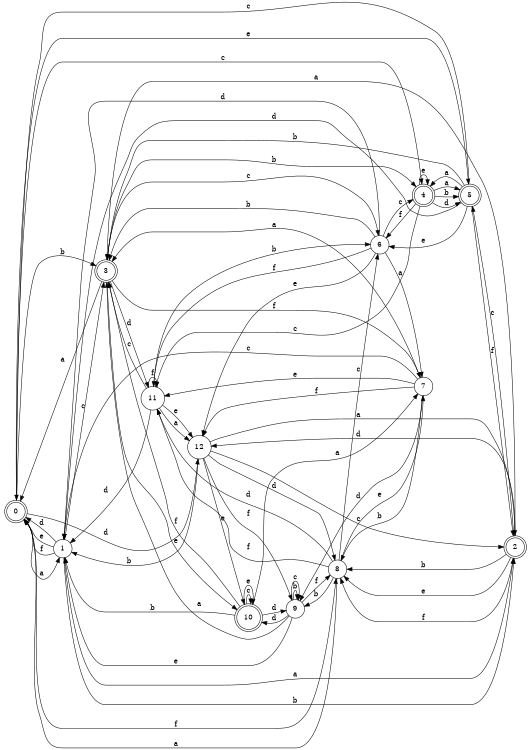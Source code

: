 digraph n11_2 {
__start0 [label="" shape="none"];

rankdir=LR;
size="8,5";

s0 [style="rounded,filled", color="black", fillcolor="white" shape="doublecircle", label="0"];
s1 [style="filled", color="black", fillcolor="white" shape="circle", label="1"];
s2 [style="rounded,filled", color="black", fillcolor="white" shape="doublecircle", label="2"];
s3 [style="rounded,filled", color="black", fillcolor="white" shape="doublecircle", label="3"];
s4 [style="rounded,filled", color="black", fillcolor="white" shape="doublecircle", label="4"];
s5 [style="rounded,filled", color="black", fillcolor="white" shape="doublecircle", label="5"];
s6 [style="filled", color="black", fillcolor="white" shape="circle", label="6"];
s7 [style="filled", color="black", fillcolor="white" shape="circle", label="7"];
s8 [style="filled", color="black", fillcolor="white" shape="circle", label="8"];
s9 [style="filled", color="black", fillcolor="white" shape="circle", label="9"];
s10 [style="rounded,filled", color="black", fillcolor="white" shape="doublecircle", label="10"];
s11 [style="filled", color="black", fillcolor="white" shape="circle", label="11"];
s12 [style="filled", color="black", fillcolor="white" shape="circle", label="12"];
s0 -> s1 [label="a"];
s0 -> s3 [label="b"];
s0 -> s4 [label="c"];
s0 -> s12 [label="d"];
s0 -> s5 [label="e"];
s0 -> s8 [label="f"];
s1 -> s2 [label="a"];
s1 -> s2 [label="b"];
s1 -> s3 [label="c"];
s1 -> s0 [label="d"];
s1 -> s0 [label="e"];
s1 -> s0 [label="f"];
s2 -> s3 [label="a"];
s2 -> s8 [label="b"];
s2 -> s5 [label="c"];
s2 -> s12 [label="d"];
s2 -> s8 [label="e"];
s2 -> s8 [label="f"];
s3 -> s0 [label="a"];
s3 -> s4 [label="b"];
s3 -> s6 [label="c"];
s3 -> s11 [label="d"];
s3 -> s10 [label="e"];
s3 -> s7 [label="f"];
s4 -> s5 [label="a"];
s4 -> s5 [label="b"];
s4 -> s11 [label="c"];
s4 -> s5 [label="d"];
s4 -> s4 [label="e"];
s4 -> s6 [label="f"];
s5 -> s4 [label="a"];
s5 -> s3 [label="b"];
s5 -> s0 [label="c"];
s5 -> s1 [label="d"];
s5 -> s6 [label="e"];
s5 -> s2 [label="f"];
s6 -> s7 [label="a"];
s6 -> s3 [label="b"];
s6 -> s4 [label="c"];
s6 -> s1 [label="d"];
s6 -> s12 [label="e"];
s6 -> s11 [label="f"];
s7 -> s3 [label="a"];
s7 -> s8 [label="b"];
s7 -> s1 [label="c"];
s7 -> s9 [label="d"];
s7 -> s11 [label="e"];
s7 -> s12 [label="f"];
s8 -> s0 [label="a"];
s8 -> s9 [label="b"];
s8 -> s6 [label="c"];
s8 -> s11 [label="d"];
s8 -> s7 [label="e"];
s8 -> s11 [label="f"];
s9 -> s3 [label="a"];
s9 -> s9 [label="b"];
s9 -> s9 [label="c"];
s9 -> s10 [label="d"];
s9 -> s1 [label="e"];
s9 -> s8 [label="f"];
s10 -> s7 [label="a"];
s10 -> s1 [label="b"];
s10 -> s10 [label="c"];
s10 -> s9 [label="d"];
s10 -> s10 [label="e"];
s10 -> s3 [label="f"];
s11 -> s12 [label="a"];
s11 -> s6 [label="b"];
s11 -> s3 [label="c"];
s11 -> s1 [label="d"];
s11 -> s12 [label="e"];
s11 -> s11 [label="f"];
s12 -> s2 [label="a"];
s12 -> s1 [label="b"];
s12 -> s2 [label="c"];
s12 -> s8 [label="d"];
s12 -> s10 [label="e"];
s12 -> s9 [label="f"];

}